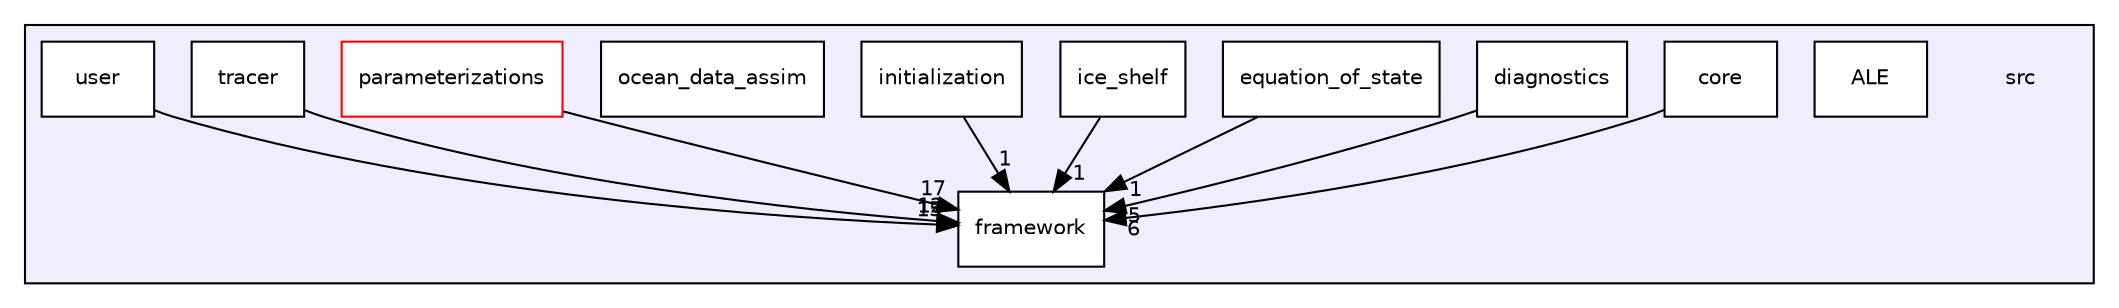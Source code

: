 digraph "/glade/work/altuntas/doxygen/MOM6/src" {
  compound=true
  node [ fontsize="10", fontname="Helvetica"];
  edge [ labelfontsize="10", labelfontname="Helvetica"];
  subgraph clusterdir_68267d1309a1af8e8297ef4c3efbcdba {
    graph [ bgcolor="#eeeeff", pencolor="black", label="" URL="dir_68267d1309a1af8e8297ef4c3efbcdba.html"];
    dir_68267d1309a1af8e8297ef4c3efbcdba [shape=plaintext label="src"];
    dir_46c4efbc2fdd36aaff2d92f0d53bbc5f [shape=box label="ALE" color="black" fillcolor="white" style="filled" URL="dir_46c4efbc2fdd36aaff2d92f0d53bbc5f.html"];
    dir_aebb8dcc11953d78e620bbef0b9e2183 [shape=box label="core" color="black" fillcolor="white" style="filled" URL="dir_aebb8dcc11953d78e620bbef0b9e2183.html"];
    dir_941f38c4e38886800e591b0dff3cead0 [shape=box label="diagnostics" color="black" fillcolor="white" style="filled" URL="dir_941f38c4e38886800e591b0dff3cead0.html"];
    dir_2e79efa5a200c32482668df7b7b77ba8 [shape=box label="equation_of_state" color="black" fillcolor="white" style="filled" URL="dir_2e79efa5a200c32482668df7b7b77ba8.html"];
    dir_5752cadd8276ecfd63d9b924f2a4d4b5 [shape=box label="framework" color="black" fillcolor="white" style="filled" URL="dir_5752cadd8276ecfd63d9b924f2a4d4b5.html"];
    dir_5c29a9e3bc5455fc61f46142ad02d86f [shape=box label="ice_shelf" color="black" fillcolor="white" style="filled" URL="dir_5c29a9e3bc5455fc61f46142ad02d86f.html"];
    dir_80d9a72a764e34362c8238d6d43b55a0 [shape=box label="initialization" color="black" fillcolor="white" style="filled" URL="dir_80d9a72a764e34362c8238d6d43b55a0.html"];
    dir_cdf45083c029a2f5876b6f64955c0ed9 [shape=box label="ocean_data_assim" color="black" fillcolor="white" style="filled" URL="dir_cdf45083c029a2f5876b6f64955c0ed9.html"];
    dir_8224c134a2c31ae723fb95b3c4123a27 [shape=box label="parameterizations" color="red" fillcolor="white" style="filled" URL="dir_8224c134a2c31ae723fb95b3c4123a27.html"];
    dir_419569bb6464a79f27b27102966d14b7 [shape=box label="tracer" color="black" fillcolor="white" style="filled" URL="dir_419569bb6464a79f27b27102966d14b7.html"];
    dir_8b0164eb0fb74115683f9812cb2f78f0 [shape=box label="user" color="black" fillcolor="white" style="filled" URL="dir_8b0164eb0fb74115683f9812cb2f78f0.html"];
  }
  dir_8b0164eb0fb74115683f9812cb2f78f0->dir_5752cadd8276ecfd63d9b924f2a4d4b5 [headlabel="15", labeldistance=1.5 headhref="dir_000018_000010.html"];
  dir_419569bb6464a79f27b27102966d14b7->dir_5752cadd8276ecfd63d9b924f2a4d4b5 [headlabel="12", labeldistance=1.5 headhref="dir_000017_000010.html"];
  dir_941f38c4e38886800e591b0dff3cead0->dir_5752cadd8276ecfd63d9b924f2a4d4b5 [headlabel="5", labeldistance=1.5 headhref="dir_000008_000010.html"];
  dir_80d9a72a764e34362c8238d6d43b55a0->dir_5752cadd8276ecfd63d9b924f2a4d4b5 [headlabel="1", labeldistance=1.5 headhref="dir_000012_000010.html"];
  dir_5c29a9e3bc5455fc61f46142ad02d86f->dir_5752cadd8276ecfd63d9b924f2a4d4b5 [headlabel="1", labeldistance=1.5 headhref="dir_000011_000010.html"];
  dir_aebb8dcc11953d78e620bbef0b9e2183->dir_5752cadd8276ecfd63d9b924f2a4d4b5 [headlabel="6", labeldistance=1.5 headhref="dir_000007_000010.html"];
  dir_8224c134a2c31ae723fb95b3c4123a27->dir_5752cadd8276ecfd63d9b924f2a4d4b5 [headlabel="17", labeldistance=1.5 headhref="dir_000014_000010.html"];
  dir_2e79efa5a200c32482668df7b7b77ba8->dir_5752cadd8276ecfd63d9b924f2a4d4b5 [headlabel="1", labeldistance=1.5 headhref="dir_000009_000010.html"];
}
